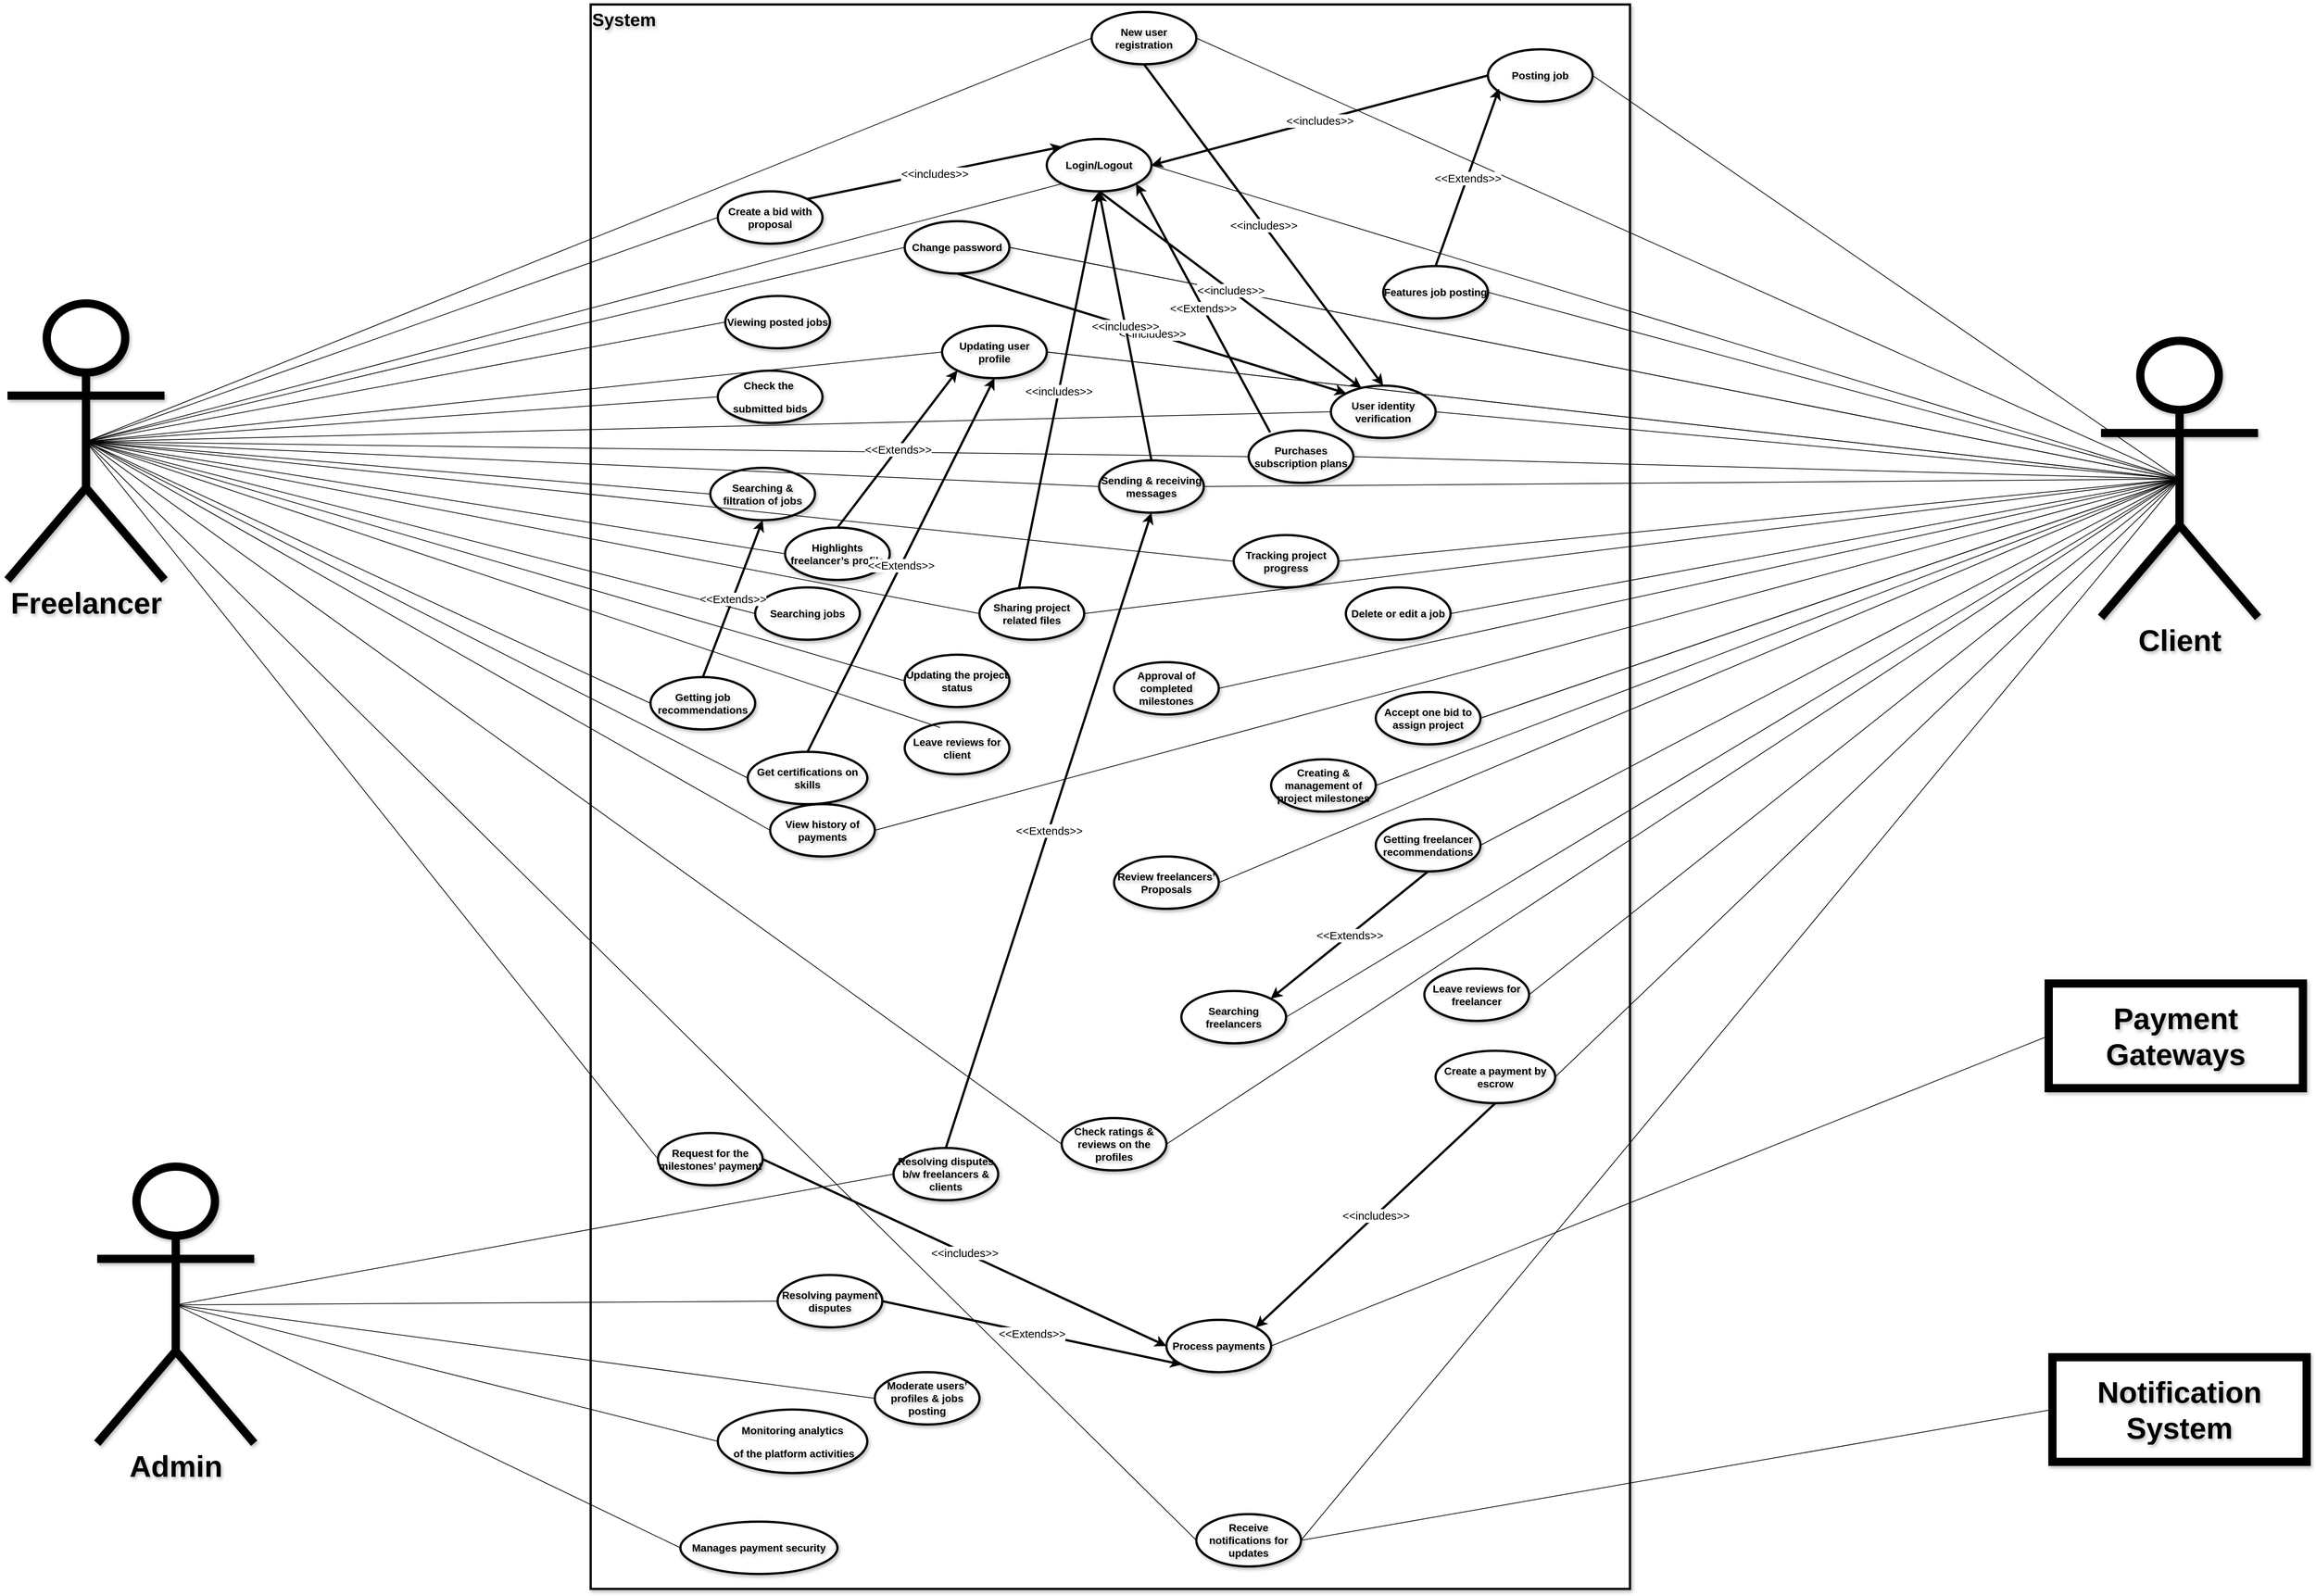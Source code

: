 <mxfile version="25.0.2">
  <diagram name="Page-1" id="nHWfRAklP91XCj0fEfsb">
    <mxGraphModel dx="3050" dy="2430" grid="1" gridSize="10" guides="1" tooltips="1" connect="1" arrows="1" fold="1" page="1" pageScale="1" pageWidth="850" pageHeight="1100" math="0" shadow="0">
      <root>
        <mxCell id="0" />
        <mxCell id="1" parent="0" />
        <mxCell id="UmMrPSmnTauwYGMyU9Ws-1" value="Freelancer" style="shape=umlActor;verticalLabelPosition=bottom;verticalAlign=top;html=1;strokeWidth=11;shadow=1;fontStyle=1;fontSize=40;textShadow=1;labelBackgroundColor=none;labelBorderColor=none;" parent="1" vertex="1">
          <mxGeometry x="-760" y="240" width="210" height="370" as="geometry" />
        </mxCell>
        <mxCell id="UmMrPSmnTauwYGMyU9Ws-3" value="Admin" style="shape=umlActor;verticalLabelPosition=bottom;verticalAlign=top;html=1;strokeWidth=11;shadow=1;fontStyle=1;fontSize=40;textShadow=1;labelBackgroundColor=none;labelBorderColor=none;" parent="1" vertex="1">
          <mxGeometry x="-640" y="1395" width="210" height="370" as="geometry" />
        </mxCell>
        <mxCell id="UmMrPSmnTauwYGMyU9Ws-5" value="Client" style="shape=umlActor;verticalLabelPosition=bottom;verticalAlign=top;html=1;strokeWidth=11;shadow=1;fontStyle=1;fontSize=40;textShadow=1;labelBackgroundColor=none;labelBorderColor=none;" parent="1" vertex="1">
          <mxGeometry x="2040" y="290" width="210" height="370" as="geometry" />
        </mxCell>
        <mxCell id="UmMrPSmnTauwYGMyU9Ws-6" value="Payment&lt;div&gt;Gateways&lt;/div&gt;" style="html=1;whiteSpace=wrap;shadow=1;strokeColor=default;strokeWidth=11;align=center;verticalAlign=middle;fontFamily=Helvetica;fontSize=40;fontColor=default;fillColor=default;fontStyle=1;textShadow=1;" parent="1" vertex="1">
          <mxGeometry x="1970" y="1150" width="340" height="140" as="geometry" />
        </mxCell>
        <mxCell id="UmMrPSmnTauwYGMyU9Ws-7" value="Notification&lt;div&gt;System&lt;/div&gt;" style="html=1;whiteSpace=wrap;shadow=1;strokeColor=default;strokeWidth=11;align=center;verticalAlign=middle;fontFamily=Helvetica;fontSize=40;fontColor=default;fillColor=default;fontStyle=1;textShadow=1;" parent="1" vertex="1">
          <mxGeometry x="1975" y="1650" width="340" height="140" as="geometry" />
        </mxCell>
        <mxCell id="UmMrPSmnTauwYGMyU9Ws-10" value="&lt;font style=&quot;font-size: 24px;&quot;&gt;&lt;b style=&quot;&quot;&gt;System&lt;/b&gt;&lt;/font&gt;" style="html=1;whiteSpace=wrap;shadow=1;strokeColor=default;strokeWidth=3;align=left;verticalAlign=top;fontFamily=Helvetica;fontSize=12;fontColor=default;fillColor=default;textShadow=1;rounded=0;glass=0;" parent="1" vertex="1">
          <mxGeometry x="20" y="-160" width="1390" height="2120" as="geometry" />
        </mxCell>
        <mxCell id="UmMrPSmnTauwYGMyU9Ws-12" value="&lt;p class=&quot;MsoNormal&quot;&gt;Get certifications on skills&lt;/p&gt;" style="ellipse;whiteSpace=wrap;html=1;shadow=1;strokeColor=default;strokeWidth=3;align=center;verticalAlign=middle;fontFamily=Helvetica;fontSize=14;fontColor=default;fillColor=default;labelBorderColor=none;textShadow=1;fontStyle=1" parent="1" vertex="1">
          <mxGeometry x="230" y="840" width="160" height="70" as="geometry" />
        </mxCell>
        <mxCell id="UmMrPSmnTauwYGMyU9Ws-13" value="&lt;p class=&quot;MsoNormal&quot;&gt;Highlights freelancer’s profile&lt;/p&gt;" style="ellipse;whiteSpace=wrap;html=1;shadow=1;strokeColor=default;strokeWidth=3;align=center;verticalAlign=middle;fontFamily=Helvetica;fontSize=14;fontColor=default;fillColor=default;labelBorderColor=none;textShadow=1;fontStyle=1" parent="1" vertex="1">
          <mxGeometry x="280" y="540" width="140" height="70" as="geometry" />
        </mxCell>
        <mxCell id="UmMrPSmnTauwYGMyU9Ws-14" value="&lt;p class=&quot;MsoNormal&quot;&gt;Features job posting&lt;/p&gt;" style="ellipse;whiteSpace=wrap;html=1;shadow=1;strokeColor=default;strokeWidth=3;align=center;verticalAlign=middle;fontFamily=Helvetica;fontSize=14;fontColor=default;fillColor=default;labelBorderColor=none;textShadow=1;fontStyle=1" parent="1" vertex="1">
          <mxGeometry x="1080" y="190" width="140" height="70" as="geometry" />
        </mxCell>
        <mxCell id="UmMrPSmnTauwYGMyU9Ws-15" value="&lt;p class=&quot;MsoNormal&quot;&gt;Manages payment security&lt;/p&gt;" style="ellipse;whiteSpace=wrap;html=1;shadow=1;strokeColor=default;strokeWidth=3;align=center;verticalAlign=middle;fontFamily=Helvetica;fontSize=14;fontColor=default;fillColor=default;labelBorderColor=none;textShadow=1;fontStyle=1" parent="1" vertex="1">
          <mxGeometry x="140" y="1870" width="210" height="70" as="geometry" />
        </mxCell>
        <mxCell id="UmMrPSmnTauwYGMyU9Ws-16" value="&lt;p class=&quot;MsoNormal&quot;&gt;Monitoring analytics&lt;/p&gt;&lt;p class=&quot;MsoNormal&quot;&gt;&amp;nbsp;of the platform activities&lt;/p&gt;" style="ellipse;whiteSpace=wrap;html=1;shadow=1;strokeColor=default;strokeWidth=3;align=center;verticalAlign=middle;fontFamily=Helvetica;fontSize=14;fontColor=default;fillColor=default;labelBorderColor=none;textShadow=1;fontStyle=1" parent="1" vertex="1">
          <mxGeometry x="190" y="1720" width="200" height="85" as="geometry" />
        </mxCell>
        <mxCell id="UmMrPSmnTauwYGMyU9Ws-17" value="&lt;p class=&quot;MsoNormal&quot;&gt;Resolving disputes b/w freelancers &amp;amp; clients&lt;/p&gt;" style="ellipse;whiteSpace=wrap;html=1;shadow=1;strokeColor=default;strokeWidth=3;align=center;verticalAlign=middle;fontFamily=Helvetica;fontSize=14;fontColor=default;fillColor=default;labelBorderColor=none;textShadow=1;fontStyle=1" parent="1" vertex="1">
          <mxGeometry x="425" y="1370" width="140" height="70" as="geometry" />
        </mxCell>
        <mxCell id="UmMrPSmnTauwYGMyU9Ws-18" value="&lt;p class=&quot;MsoNormal&quot;&gt;Moderate users’ profiles &amp;amp; jobs posting&lt;/p&gt;" style="ellipse;whiteSpace=wrap;html=1;shadow=1;strokeColor=default;strokeWidth=3;align=center;verticalAlign=middle;fontFamily=Helvetica;fontSize=14;fontColor=default;fillColor=default;labelBorderColor=none;textShadow=1;fontStyle=1" parent="1" vertex="1">
          <mxGeometry x="400" y="1670" width="140" height="70" as="geometry" />
        </mxCell>
        <mxCell id="UmMrPSmnTauwYGMyU9Ws-19" value="&lt;p class=&quot;MsoNormal&quot;&gt;Check ratings &amp;amp; reviews on the profiles&lt;/p&gt;" style="ellipse;whiteSpace=wrap;html=1;shadow=1;strokeColor=default;strokeWidth=3;align=center;verticalAlign=middle;fontFamily=Helvetica;fontSize=14;fontColor=default;fillColor=default;labelBorderColor=none;textShadow=1;fontStyle=1" parent="1" vertex="1">
          <mxGeometry x="650" y="1330" width="140" height="70" as="geometry" />
        </mxCell>
        <mxCell id="UmMrPSmnTauwYGMyU9Ws-20" value="&lt;p class=&quot;MsoNormal&quot;&gt;Leave reviews for client&lt;/p&gt;" style="ellipse;whiteSpace=wrap;html=1;shadow=1;strokeColor=default;strokeWidth=3;align=center;verticalAlign=middle;fontFamily=Helvetica;fontSize=14;fontColor=default;fillColor=default;labelBorderColor=none;textShadow=1;fontStyle=1" parent="1" vertex="1">
          <mxGeometry x="440" y="800" width="140" height="70" as="geometry" />
        </mxCell>
        <mxCell id="UmMrPSmnTauwYGMyU9Ws-21" value="&lt;p class=&quot;MsoNormal&quot;&gt;Leave reviews for freelancer&lt;/p&gt;" style="ellipse;whiteSpace=wrap;html=1;shadow=1;strokeColor=default;strokeWidth=3;align=center;verticalAlign=middle;fontFamily=Helvetica;fontSize=14;fontColor=default;fillColor=default;labelBorderColor=none;textShadow=1;fontStyle=1" parent="1" vertex="1">
          <mxGeometry x="1135" y="1130" width="140" height="70" as="geometry" />
        </mxCell>
        <mxCell id="UmMrPSmnTauwYGMyU9Ws-22" value="&lt;p class=&quot;MsoNormal&quot;&gt;Create a bid with proposal&lt;/p&gt;" style="ellipse;whiteSpace=wrap;html=1;shadow=1;strokeColor=default;strokeWidth=3;align=center;verticalAlign=middle;fontFamily=Helvetica;fontSize=14;fontColor=default;fillColor=default;labelBorderColor=none;textShadow=1;fontStyle=1" parent="1" vertex="1">
          <mxGeometry x="190" y="90" width="140" height="70" as="geometry" />
        </mxCell>
        <mxCell id="UmMrPSmnTauwYGMyU9Ws-23" value="&lt;p class=&quot;MsoNormal&quot;&gt;Delete or edit a job&lt;/p&gt;" style="ellipse;whiteSpace=wrap;html=1;shadow=1;strokeColor=default;strokeWidth=3;align=center;verticalAlign=middle;fontFamily=Helvetica;fontSize=14;fontColor=default;fillColor=default;labelBorderColor=none;textShadow=1;fontStyle=1" parent="1" vertex="1">
          <mxGeometry x="1030" y="620" width="140" height="70" as="geometry" />
        </mxCell>
        <mxCell id="UmMrPSmnTauwYGMyU9Ws-24" value="&lt;p class=&quot;MsoNormal&quot;&gt;Searching &amp;amp; filtration of jobs&lt;/p&gt;" style="ellipse;whiteSpace=wrap;html=1;shadow=1;strokeColor=default;strokeWidth=3;align=center;verticalAlign=middle;fontFamily=Helvetica;fontSize=14;fontColor=default;fillColor=default;labelBorderColor=none;textShadow=1;fontStyle=1" parent="1" vertex="1">
          <mxGeometry x="180" y="460" width="140" height="70" as="geometry" />
        </mxCell>
        <mxCell id="UmMrPSmnTauwYGMyU9Ws-25" value="&lt;p class=&quot;MsoNormal&quot;&gt;Viewing posted jobs&lt;/p&gt;" style="ellipse;whiteSpace=wrap;html=1;shadow=1;strokeColor=default;strokeWidth=3;align=center;verticalAlign=middle;fontFamily=Helvetica;fontSize=14;fontColor=default;fillColor=default;labelBorderColor=none;textShadow=1;fontStyle=1" parent="1" vertex="1">
          <mxGeometry x="200" y="230" width="140" height="70" as="geometry" />
        </mxCell>
        <mxCell id="UmMrPSmnTauwYGMyU9Ws-26" value="&lt;p class=&quot;MsoNormal&quot;&gt;Posting job&lt;/p&gt;" style="ellipse;whiteSpace=wrap;html=1;shadow=1;strokeColor=default;strokeWidth=3;align=center;verticalAlign=middle;fontFamily=Helvetica;fontSize=14;fontColor=default;fillColor=default;labelBorderColor=none;textShadow=1;fontStyle=1" parent="1" vertex="1">
          <mxGeometry x="1220" y="-100" width="140" height="70" as="geometry" />
        </mxCell>
        <mxCell id="UmMrPSmnTauwYGMyU9Ws-27" value="&lt;p class=&quot;MsoNormal&quot;&gt;User identity verification&lt;/p&gt;" style="ellipse;whiteSpace=wrap;html=1;shadow=1;strokeColor=default;strokeWidth=3;align=center;verticalAlign=middle;fontFamily=Helvetica;fontSize=14;fontColor=default;fillColor=default;labelBorderColor=none;textShadow=1;fontStyle=1" parent="1" vertex="1">
          <mxGeometry x="1010" y="350" width="140" height="70" as="geometry" />
        </mxCell>
        <mxCell id="UmMrPSmnTauwYGMyU9Ws-30" value="&lt;p class=&quot;MsoNormal&quot;&gt;Login/Logout&lt;/p&gt;" style="ellipse;whiteSpace=wrap;html=1;shadow=1;strokeColor=default;strokeWidth=3;align=center;verticalAlign=middle;fontFamily=Helvetica;fontSize=14;fontColor=default;fillColor=default;labelBorderColor=none;textShadow=1;fontStyle=1" parent="1" vertex="1">
          <mxGeometry x="630" y="20" width="140" height="70" as="geometry" />
        </mxCell>
        <mxCell id="UmMrPSmnTauwYGMyU9Ws-31" value="&lt;p class=&quot;MsoNormal&quot;&gt;New user registration&lt;/p&gt;" style="ellipse;whiteSpace=wrap;html=1;shadow=1;strokeColor=default;strokeWidth=3;align=center;verticalAlign=middle;fontFamily=Helvetica;fontSize=14;fontColor=default;fillColor=default;labelBorderColor=none;textShadow=1;fontStyle=1" parent="1" vertex="1">
          <mxGeometry x="690" y="-150" width="140" height="70" as="geometry" />
        </mxCell>
        <mxCell id="UmMrPSmnTauwYGMyU9Ws-32" value="&lt;p class=&quot;MsoNormal&quot;&gt;Getting freelancer recommendations&lt;/p&gt;" style="ellipse;whiteSpace=wrap;html=1;shadow=1;strokeColor=default;strokeWidth=3;align=center;verticalAlign=middle;fontFamily=Helvetica;fontSize=14;fontColor=default;fillColor=default;labelBorderColor=none;textShadow=1;fontStyle=1" parent="1" vertex="1">
          <mxGeometry x="1070" y="930" width="140" height="70" as="geometry" />
        </mxCell>
        <mxCell id="UmMrPSmnTauwYGMyU9Ws-33" value="&lt;p class=&quot;MsoNormal&quot;&gt;Getting job recommendations&lt;/p&gt;" style="ellipse;whiteSpace=wrap;html=1;shadow=1;strokeColor=default;strokeWidth=3;align=center;verticalAlign=middle;fontFamily=Helvetica;fontSize=14;fontColor=default;fillColor=default;labelBorderColor=none;textShadow=1;fontStyle=1" parent="1" vertex="1">
          <mxGeometry x="100" y="740" width="140" height="70" as="geometry" />
        </mxCell>
        <mxCell id="UmMrPSmnTauwYGMyU9Ws-34" value="&lt;p class=&quot;MsoNormal&quot;&gt;Searching jobs&lt;/p&gt;" style="ellipse;whiteSpace=wrap;html=1;shadow=1;strokeColor=default;strokeWidth=3;align=center;verticalAlign=middle;fontFamily=Helvetica;fontSize=14;fontColor=default;fillColor=default;labelBorderColor=none;textShadow=1;fontStyle=1" parent="1" vertex="1">
          <mxGeometry x="240" y="620" width="140" height="70" as="geometry" />
        </mxCell>
        <mxCell id="UmMrPSmnTauwYGMyU9Ws-35" value="&lt;p class=&quot;MsoNormal&quot;&gt;Searching freelancers&lt;/p&gt;" style="ellipse;whiteSpace=wrap;html=1;shadow=1;strokeColor=default;strokeWidth=3;align=center;verticalAlign=middle;fontFamily=Helvetica;fontSize=14;fontColor=default;fillColor=default;labelBorderColor=none;textShadow=1;fontStyle=1" parent="1" vertex="1">
          <mxGeometry x="810" y="1160" width="140" height="70" as="geometry" />
        </mxCell>
        <mxCell id="UmMrPSmnTauwYGMyU9Ws-36" value="&lt;p class=&quot;MsoNormal&quot;&gt;Receive notifications for updates&lt;/p&gt;" style="ellipse;whiteSpace=wrap;html=1;shadow=1;strokeColor=default;strokeWidth=3;align=center;verticalAlign=middle;fontFamily=Helvetica;fontSize=14;fontColor=default;fillColor=default;labelBorderColor=none;textShadow=1;fontStyle=1" parent="1" vertex="1">
          <mxGeometry x="830" y="1860" width="140" height="70" as="geometry" />
        </mxCell>
        <mxCell id="UmMrPSmnTauwYGMyU9Ws-37" value="&lt;p class=&quot;MsoNormal&quot;&gt;Sharing project related files&lt;/p&gt;" style="ellipse;whiteSpace=wrap;html=1;shadow=1;strokeColor=default;strokeWidth=3;align=center;verticalAlign=middle;fontFamily=Helvetica;fontSize=14;fontColor=default;fillColor=default;labelBorderColor=none;textShadow=1;fontStyle=1" parent="1" vertex="1">
          <mxGeometry x="540" y="620" width="140" height="70" as="geometry" />
        </mxCell>
        <mxCell id="UmMrPSmnTauwYGMyU9Ws-38" value="&lt;p class=&quot;MsoNormal&quot;&gt;Sending &amp;amp; receiving messages&lt;/p&gt;" style="ellipse;whiteSpace=wrap;html=1;shadow=1;strokeColor=default;strokeWidth=3;align=center;verticalAlign=middle;fontFamily=Helvetica;fontSize=14;fontColor=default;fillColor=default;labelBorderColor=none;textShadow=1;fontStyle=1" parent="1" vertex="1">
          <mxGeometry x="700" y="450" width="140" height="70" as="geometry" />
        </mxCell>
        <mxCell id="UmMrPSmnTauwYGMyU9Ws-39" value="&lt;p class=&quot;MsoNormal&quot;&gt;Resolving payment disputes&lt;/p&gt;" style="ellipse;whiteSpace=wrap;html=1;shadow=1;strokeColor=default;strokeWidth=3;align=center;verticalAlign=middle;fontFamily=Helvetica;fontSize=14;fontColor=default;fillColor=default;labelBorderColor=none;textShadow=1;fontStyle=1" parent="1" vertex="1">
          <mxGeometry x="270" y="1540" width="140" height="70" as="geometry" />
        </mxCell>
        <mxCell id="UmMrPSmnTauwYGMyU9Ws-40" value="&lt;p class=&quot;MsoNormal&quot;&gt;View history of payments&lt;/p&gt;" style="ellipse;whiteSpace=wrap;html=1;shadow=1;strokeColor=default;strokeWidth=3;align=center;verticalAlign=middle;fontFamily=Helvetica;fontSize=14;fontColor=default;fillColor=default;labelBorderColor=none;textShadow=1;fontStyle=1" parent="1" vertex="1">
          <mxGeometry x="260" y="910" width="140" height="70" as="geometry" />
        </mxCell>
        <mxCell id="UmMrPSmnTauwYGMyU9Ws-41" value="&lt;p class=&quot;MsoNormal&quot;&gt;Process payments&lt;/p&gt;" style="ellipse;whiteSpace=wrap;html=1;shadow=1;strokeColor=default;strokeWidth=3;align=center;verticalAlign=middle;fontFamily=Helvetica;fontSize=14;fontColor=default;fillColor=default;labelBorderColor=none;textShadow=1;fontStyle=1" parent="1" vertex="1">
          <mxGeometry x="790" y="1600" width="140" height="70" as="geometry" />
        </mxCell>
        <mxCell id="UmMrPSmnTauwYGMyU9Ws-42" value="&lt;p class=&quot;MsoNormal&quot;&gt;Request for the milestones’ payment&lt;/p&gt;" style="ellipse;whiteSpace=wrap;html=1;shadow=1;strokeColor=default;strokeWidth=3;align=center;verticalAlign=middle;fontFamily=Helvetica;fontSize=14;fontColor=default;fillColor=default;labelBorderColor=none;textShadow=1;fontStyle=1" parent="1" vertex="1">
          <mxGeometry x="110" y="1350" width="140" height="70" as="geometry" />
        </mxCell>
        <mxCell id="UmMrPSmnTauwYGMyU9Ws-43" value="&lt;p class=&quot;MsoNormal&quot;&gt;Create a payment by escrow&lt;/p&gt;" style="ellipse;whiteSpace=wrap;html=1;shadow=1;strokeColor=default;strokeWidth=3;align=center;verticalAlign=middle;fontFamily=Helvetica;fontSize=14;fontColor=default;fillColor=default;labelBorderColor=none;textShadow=1;fontStyle=1" parent="1" vertex="1">
          <mxGeometry x="1150" y="1240" width="160" height="70" as="geometry" />
        </mxCell>
        <mxCell id="UmMrPSmnTauwYGMyU9Ws-44" value="&lt;p class=&quot;MsoNormal&quot;&gt;Tracking project progress&lt;/p&gt;" style="ellipse;whiteSpace=wrap;html=1;shadow=1;strokeColor=default;strokeWidth=3;align=center;verticalAlign=middle;fontFamily=Helvetica;fontSize=14;fontColor=default;fillColor=default;labelBorderColor=none;textShadow=1;fontStyle=1" parent="1" vertex="1">
          <mxGeometry x="880" y="550" width="140" height="70" as="geometry" />
        </mxCell>
        <mxCell id="UmMrPSmnTauwYGMyU9Ws-45" value="&lt;p class=&quot;MsoNormal&quot;&gt;Approval of completed milestones&lt;/p&gt;" style="ellipse;whiteSpace=wrap;html=1;shadow=1;strokeColor=default;strokeWidth=3;align=center;verticalAlign=middle;fontFamily=Helvetica;fontSize=14;fontColor=default;fillColor=default;labelBorderColor=none;textShadow=1;fontStyle=1" parent="1" vertex="1">
          <mxGeometry x="720" y="720" width="140" height="70" as="geometry" />
        </mxCell>
        <mxCell id="UmMrPSmnTauwYGMyU9Ws-46" value="&lt;p class=&quot;MsoNormal&quot;&gt;Updating the project status&lt;/p&gt;" style="ellipse;whiteSpace=wrap;html=1;shadow=1;strokeColor=default;strokeWidth=3;align=center;verticalAlign=middle;fontFamily=Helvetica;fontSize=14;fontColor=default;fillColor=default;labelBorderColor=none;textShadow=1;fontStyle=1" parent="1" vertex="1">
          <mxGeometry x="440" y="710" width="140" height="70" as="geometry" />
        </mxCell>
        <mxCell id="UmMrPSmnTauwYGMyU9Ws-47" value="&lt;p class=&quot;MsoNormal&quot;&gt;Purchases subscription plans&lt;/p&gt;" style="ellipse;whiteSpace=wrap;html=1;shadow=1;strokeColor=default;strokeWidth=3;align=center;verticalAlign=middle;fontFamily=Helvetica;fontSize=14;fontColor=default;fillColor=default;labelBorderColor=none;textShadow=1;fontStyle=1" parent="1" vertex="1">
          <mxGeometry x="900" y="410" width="140" height="70" as="geometry" />
        </mxCell>
        <mxCell id="UmMrPSmnTauwYGMyU9Ws-48" value="&lt;p class=&quot;MsoNormal&quot;&gt;Creating &amp;amp; management of project milestones&lt;/p&gt;" style="ellipse;whiteSpace=wrap;html=1;shadow=1;strokeColor=default;strokeWidth=3;align=center;verticalAlign=middle;fontFamily=Helvetica;fontSize=14;fontColor=default;fillColor=default;labelBorderColor=none;textShadow=1;fontStyle=1" parent="1" vertex="1">
          <mxGeometry x="930" y="850" width="140" height="70" as="geometry" />
        </mxCell>
        <mxCell id="UmMrPSmnTauwYGMyU9Ws-50" value="&lt;p class=&quot;MsoNormal&quot;&gt;Review freelancers’ Proposals&lt;/p&gt;" style="ellipse;whiteSpace=wrap;html=1;shadow=1;strokeColor=default;strokeWidth=3;align=center;verticalAlign=middle;fontFamily=Helvetica;fontSize=14;fontColor=default;fillColor=default;labelBorderColor=none;textShadow=1;fontStyle=1" parent="1" vertex="1">
          <mxGeometry x="720" y="980" width="140" height="70" as="geometry" />
        </mxCell>
        <mxCell id="UmMrPSmnTauwYGMyU9Ws-51" value="&lt;p class=&quot;MsoNormal&quot;&gt;Check the&amp;nbsp;&lt;/p&gt;&lt;p class=&quot;MsoNormal&quot;&gt;submitted bids&lt;/p&gt;" style="ellipse;whiteSpace=wrap;html=1;shadow=1;strokeColor=default;strokeWidth=3;align=center;verticalAlign=middle;fontFamily=Helvetica;fontSize=14;fontColor=default;fillColor=default;labelBorderColor=none;textShadow=1;fontStyle=1" parent="1" vertex="1">
          <mxGeometry x="190" y="330" width="140" height="70" as="geometry" />
        </mxCell>
        <mxCell id="GBGF587jGVmbTTjGobel-1" value="" style="endArrow=none;html=1;rounded=0;entryX=0.5;entryY=0.5;entryDx=0;entryDy=0;entryPerimeter=0;exitX=1;exitY=0.5;exitDx=0;exitDy=0;" edge="1" parent="1" source="UmMrPSmnTauwYGMyU9Ws-31" target="UmMrPSmnTauwYGMyU9Ws-5">
          <mxGeometry width="50" height="50" relative="1" as="geometry">
            <mxPoint x="600" y="210" as="sourcePoint" />
            <mxPoint x="640" y="170" as="targetPoint" />
          </mxGeometry>
        </mxCell>
        <mxCell id="GBGF587jGVmbTTjGobel-2" value="" style="endArrow=none;html=1;rounded=0;entryX=0.5;entryY=0.5;entryDx=0;entryDy=0;entryPerimeter=0;exitX=1;exitY=0.5;exitDx=0;exitDy=0;" edge="1" parent="1" source="UmMrPSmnTauwYGMyU9Ws-29" target="UmMrPSmnTauwYGMyU9Ws-5">
          <mxGeometry width="50" height="50" relative="1" as="geometry">
            <mxPoint x="600" y="210" as="sourcePoint" />
            <mxPoint x="650" y="160" as="targetPoint" />
          </mxGeometry>
        </mxCell>
        <mxCell id="GBGF587jGVmbTTjGobel-3" value="" style="endArrow=none;html=1;rounded=0;entryX=0.5;entryY=0.5;entryDx=0;entryDy=0;entryPerimeter=0;exitX=1;exitY=0.5;exitDx=0;exitDy=0;" edge="1" parent="1" source="UmMrPSmnTauwYGMyU9Ws-29" target="UmMrPSmnTauwYGMyU9Ws-5">
          <mxGeometry width="50" height="50" relative="1" as="geometry">
            <mxPoint x="600" y="210" as="sourcePoint" />
            <mxPoint x="650" y="160" as="targetPoint" />
          </mxGeometry>
        </mxCell>
        <mxCell id="GBGF587jGVmbTTjGobel-4" value="" style="endArrow=none;html=1;rounded=0;entryX=0.5;entryY=0.5;entryDx=0;entryDy=0;entryPerimeter=0;exitX=1;exitY=0.5;exitDx=0;exitDy=0;" edge="1" parent="1" source="UmMrPSmnTauwYGMyU9Ws-28" target="UmMrPSmnTauwYGMyU9Ws-5">
          <mxGeometry width="50" height="50" relative="1" as="geometry">
            <mxPoint x="610" y="220" as="sourcePoint" />
            <mxPoint x="660" y="170" as="targetPoint" />
          </mxGeometry>
        </mxCell>
        <mxCell id="GBGF587jGVmbTTjGobel-5" value="" style="endArrow=none;html=1;rounded=0;entryX=0.5;entryY=0.5;entryDx=0;entryDy=0;entryPerimeter=0;exitX=1;exitY=0.5;exitDx=0;exitDy=0;" edge="1" parent="1" source="UmMrPSmnTauwYGMyU9Ws-28" target="UmMrPSmnTauwYGMyU9Ws-5">
          <mxGeometry width="50" height="50" relative="1" as="geometry">
            <mxPoint x="620" y="230" as="sourcePoint" />
            <mxPoint x="670" y="180" as="targetPoint" />
          </mxGeometry>
        </mxCell>
        <mxCell id="GBGF587jGVmbTTjGobel-6" value="" style="endArrow=none;html=1;rounded=0;entryX=0.5;entryY=0.5;entryDx=0;entryDy=0;entryPerimeter=0;exitX=1;exitY=0.5;exitDx=0;exitDy=0;" edge="1" parent="1" source="UmMrPSmnTauwYGMyU9Ws-26" target="UmMrPSmnTauwYGMyU9Ws-5">
          <mxGeometry width="50" height="50" relative="1" as="geometry">
            <mxPoint x="630" y="240" as="sourcePoint" />
            <mxPoint x="680" y="190" as="targetPoint" />
          </mxGeometry>
        </mxCell>
        <mxCell id="GBGF587jGVmbTTjGobel-7" value="" style="endArrow=none;html=1;rounded=0;entryX=0.5;entryY=0.5;entryDx=0;entryDy=0;entryPerimeter=0;exitX=1;exitY=0.5;exitDx=0;exitDy=0;" edge="1" parent="1" source="UmMrPSmnTauwYGMyU9Ws-23" target="UmMrPSmnTauwYGMyU9Ws-5">
          <mxGeometry width="50" height="50" relative="1" as="geometry">
            <mxPoint x="640" y="250" as="sourcePoint" />
            <mxPoint x="690" y="200" as="targetPoint" />
          </mxGeometry>
        </mxCell>
        <mxCell id="GBGF587jGVmbTTjGobel-8" value="" style="endArrow=none;html=1;rounded=0;entryX=0.5;entryY=0.5;entryDx=0;entryDy=0;entryPerimeter=0;exitX=1;exitY=0.5;exitDx=0;exitDy=0;" edge="1" parent="1" source="UmMrPSmnTauwYGMyU9Ws-49" target="UmMrPSmnTauwYGMyU9Ws-5">
          <mxGeometry width="50" height="50" relative="1" as="geometry">
            <mxPoint x="650" y="260" as="sourcePoint" />
            <mxPoint x="700" y="210" as="targetPoint" />
          </mxGeometry>
        </mxCell>
        <mxCell id="GBGF587jGVmbTTjGobel-9" value="" style="endArrow=none;html=1;rounded=0;entryX=0.5;entryY=0.5;entryDx=0;entryDy=0;entryPerimeter=0;exitX=1;exitY=0.5;exitDx=0;exitDy=0;" edge="1" parent="1" source="UmMrPSmnTauwYGMyU9Ws-49" target="UmMrPSmnTauwYGMyU9Ws-5">
          <mxGeometry width="50" height="50" relative="1" as="geometry">
            <mxPoint x="660" y="270" as="sourcePoint" />
            <mxPoint x="710" y="220" as="targetPoint" />
          </mxGeometry>
        </mxCell>
        <mxCell id="GBGF587jGVmbTTjGobel-10" value="" style="endArrow=none;html=1;rounded=0;entryX=0.5;entryY=0.5;entryDx=0;entryDy=0;entryPerimeter=0;exitX=1;exitY=0.5;exitDx=0;exitDy=0;" edge="1" parent="1" source="UmMrPSmnTauwYGMyU9Ws-30" target="UmMrPSmnTauwYGMyU9Ws-5">
          <mxGeometry width="50" height="50" relative="1" as="geometry">
            <mxPoint x="735" y="-75" as="sourcePoint" />
            <mxPoint x="1590" y="-50" as="targetPoint" />
          </mxGeometry>
        </mxCell>
        <mxCell id="UmMrPSmnTauwYGMyU9Ws-29" value="&lt;p class=&quot;MsoNormal&quot;&gt;Updating user profile&lt;/p&gt;" style="ellipse;whiteSpace=wrap;html=1;shadow=1;strokeColor=default;strokeWidth=3;align=center;verticalAlign=middle;fontFamily=Helvetica;fontSize=14;fontColor=default;fillColor=default;labelBorderColor=none;textShadow=1;fontStyle=1" parent="1" vertex="1">
          <mxGeometry x="490" y="270" width="140" height="70" as="geometry" />
        </mxCell>
        <mxCell id="GBGF587jGVmbTTjGobel-11" value="" style="endArrow=none;html=1;rounded=0;entryX=0.5;entryY=0.5;entryDx=0;entryDy=0;entryPerimeter=0;exitX=1;exitY=0.5;exitDx=0;exitDy=0;" edge="1" parent="1" source="UmMrPSmnTauwYGMyU9Ws-27" target="UmMrPSmnTauwYGMyU9Ws-5">
          <mxGeometry width="50" height="50" relative="1" as="geometry">
            <mxPoint x="1030" y="-55" as="sourcePoint" />
            <mxPoint x="1590" y="-50" as="targetPoint" />
          </mxGeometry>
        </mxCell>
        <mxCell id="UmMrPSmnTauwYGMyU9Ws-28" value="&lt;p class=&quot;MsoNormal&quot;&gt;Change password&lt;/p&gt;" style="ellipse;whiteSpace=wrap;html=1;shadow=1;strokeColor=default;strokeWidth=3;align=center;verticalAlign=middle;fontFamily=Helvetica;fontSize=14;fontColor=default;fillColor=default;labelBorderColor=none;textShadow=1;fontStyle=1" parent="1" vertex="1">
          <mxGeometry x="440" y="130" width="140" height="70" as="geometry" />
        </mxCell>
        <mxCell id="UmMrPSmnTauwYGMyU9Ws-49" value="&lt;p class=&quot;MsoNormal&quot;&gt;Accept one bid to assign project&lt;/p&gt;" style="ellipse;whiteSpace=wrap;html=1;shadow=1;strokeColor=default;strokeWidth=3;align=center;verticalAlign=middle;fontFamily=Helvetica;fontSize=14;fontColor=default;fillColor=default;labelBorderColor=none;textShadow=1;fontStyle=1" parent="1" vertex="1">
          <mxGeometry x="1070" y="760" width="140" height="70" as="geometry" />
        </mxCell>
        <mxCell id="GBGF587jGVmbTTjGobel-14" value="" style="endArrow=none;html=1;rounded=0;entryX=0.5;entryY=0.5;entryDx=0;entryDy=0;entryPerimeter=0;exitX=1;exitY=0.5;exitDx=0;exitDy=0;" edge="1" parent="1" source="UmMrPSmnTauwYGMyU9Ws-48" target="UmMrPSmnTauwYGMyU9Ws-5">
          <mxGeometry width="50" height="50" relative="1" as="geometry">
            <mxPoint x="670" y="280" as="sourcePoint" />
            <mxPoint x="720" y="230" as="targetPoint" />
          </mxGeometry>
        </mxCell>
        <mxCell id="GBGF587jGVmbTTjGobel-15" value="" style="endArrow=none;html=1;rounded=0;entryX=0.5;entryY=0.5;entryDx=0;entryDy=0;entryPerimeter=0;exitX=1;exitY=0.5;exitDx=0;exitDy=0;" edge="1" parent="1" source="UmMrPSmnTauwYGMyU9Ws-45" target="UmMrPSmnTauwYGMyU9Ws-5">
          <mxGeometry width="50" height="50" relative="1" as="geometry">
            <mxPoint x="810" y="240" as="sourcePoint" />
            <mxPoint x="730" y="240" as="targetPoint" />
          </mxGeometry>
        </mxCell>
        <mxCell id="GBGF587jGVmbTTjGobel-16" value="" style="endArrow=none;html=1;rounded=0;entryX=0.5;entryY=0.5;entryDx=0;entryDy=0;entryPerimeter=0;exitX=1;exitY=0.5;exitDx=0;exitDy=0;" edge="1" parent="1" source="UmMrPSmnTauwYGMyU9Ws-44" target="UmMrPSmnTauwYGMyU9Ws-5">
          <mxGeometry width="50" height="50" relative="1" as="geometry">
            <mxPoint x="690" y="300" as="sourcePoint" />
            <mxPoint x="740" y="250" as="targetPoint" />
          </mxGeometry>
        </mxCell>
        <mxCell id="GBGF587jGVmbTTjGobel-17" value="" style="endArrow=none;html=1;rounded=0;entryX=0.5;entryY=0.5;entryDx=0;entryDy=0;entryPerimeter=0;exitX=1;exitY=0.5;exitDx=0;exitDy=0;" edge="1" parent="1" source="UmMrPSmnTauwYGMyU9Ws-43" target="UmMrPSmnTauwYGMyU9Ws-5">
          <mxGeometry width="50" height="50" relative="1" as="geometry">
            <mxPoint x="700" y="310" as="sourcePoint" />
            <mxPoint x="750" y="260" as="targetPoint" />
          </mxGeometry>
        </mxCell>
        <mxCell id="GBGF587jGVmbTTjGobel-18" value="" style="endArrow=none;html=1;rounded=0;entryX=0.5;entryY=0.5;entryDx=0;entryDy=0;entryPerimeter=0;exitX=1;exitY=0.5;exitDx=0;exitDy=0;" edge="1" parent="1" source="UmMrPSmnTauwYGMyU9Ws-40" target="UmMrPSmnTauwYGMyU9Ws-5">
          <mxGeometry width="50" height="50" relative="1" as="geometry">
            <mxPoint x="710" y="320" as="sourcePoint" />
            <mxPoint x="760" y="270" as="targetPoint" />
          </mxGeometry>
        </mxCell>
        <mxCell id="GBGF587jGVmbTTjGobel-19" value="" style="endArrow=none;html=1;rounded=0;entryX=0.5;entryY=0.5;entryDx=0;entryDy=0;entryPerimeter=0;exitX=1;exitY=0.5;exitDx=0;exitDy=0;" edge="1" parent="1" source="UmMrPSmnTauwYGMyU9Ws-38" target="UmMrPSmnTauwYGMyU9Ws-5">
          <mxGeometry width="50" height="50" relative="1" as="geometry">
            <mxPoint x="720" y="330" as="sourcePoint" />
            <mxPoint x="770" y="280" as="targetPoint" />
          </mxGeometry>
        </mxCell>
        <mxCell id="GBGF587jGVmbTTjGobel-20" value="" style="endArrow=none;html=1;rounded=0;entryX=0.5;entryY=0.5;entryDx=0;entryDy=0;entryPerimeter=0;exitX=1;exitY=0.5;exitDx=0;exitDy=0;" edge="1" parent="1" source="UmMrPSmnTauwYGMyU9Ws-37" target="UmMrPSmnTauwYGMyU9Ws-5">
          <mxGeometry width="50" height="50" relative="1" as="geometry">
            <mxPoint x="730" y="340" as="sourcePoint" />
            <mxPoint x="780" y="290" as="targetPoint" />
          </mxGeometry>
        </mxCell>
        <mxCell id="GBGF587jGVmbTTjGobel-21" value="" style="endArrow=none;html=1;rounded=0;entryX=0.5;entryY=0.5;entryDx=0;entryDy=0;entryPerimeter=0;exitX=1;exitY=0.5;exitDx=0;exitDy=0;" edge="1" parent="1" source="UmMrPSmnTauwYGMyU9Ws-36" target="UmMrPSmnTauwYGMyU9Ws-5">
          <mxGeometry width="50" height="50" relative="1" as="geometry">
            <mxPoint x="740" y="350" as="sourcePoint" />
            <mxPoint x="790" y="300" as="targetPoint" />
          </mxGeometry>
        </mxCell>
        <mxCell id="GBGF587jGVmbTTjGobel-22" value="" style="endArrow=none;html=1;rounded=0;entryX=0.5;entryY=0.5;entryDx=0;entryDy=0;entryPerimeter=0;exitX=1;exitY=0.5;exitDx=0;exitDy=0;" edge="1" parent="1" source="UmMrPSmnTauwYGMyU9Ws-35" target="UmMrPSmnTauwYGMyU9Ws-5">
          <mxGeometry width="50" height="50" relative="1" as="geometry">
            <mxPoint x="750" y="360" as="sourcePoint" />
            <mxPoint x="800" y="310" as="targetPoint" />
          </mxGeometry>
        </mxCell>
        <mxCell id="GBGF587jGVmbTTjGobel-23" value="" style="endArrow=none;html=1;rounded=0;entryX=0.5;entryY=0.5;entryDx=0;entryDy=0;entryPerimeter=0;exitX=1;exitY=0.5;exitDx=0;exitDy=0;" edge="1" parent="1" source="UmMrPSmnTauwYGMyU9Ws-32" target="UmMrPSmnTauwYGMyU9Ws-5">
          <mxGeometry width="50" height="50" relative="1" as="geometry">
            <mxPoint x="760" y="370" as="sourcePoint" />
            <mxPoint x="810" y="320" as="targetPoint" />
          </mxGeometry>
        </mxCell>
        <mxCell id="GBGF587jGVmbTTjGobel-24" value="" style="endArrow=none;html=1;rounded=0;entryX=0.5;entryY=0.5;entryDx=0;entryDy=0;entryPerimeter=0;exitX=1;exitY=0.5;exitDx=0;exitDy=0;" edge="1" parent="1" source="UmMrPSmnTauwYGMyU9Ws-21" target="UmMrPSmnTauwYGMyU9Ws-5">
          <mxGeometry width="50" height="50" relative="1" as="geometry">
            <mxPoint x="770" y="380" as="sourcePoint" />
            <mxPoint x="820" y="330" as="targetPoint" />
          </mxGeometry>
        </mxCell>
        <mxCell id="GBGF587jGVmbTTjGobel-25" value="" style="endArrow=none;html=1;rounded=0;entryX=0.5;entryY=0.5;entryDx=0;entryDy=0;entryPerimeter=0;exitX=1;exitY=0.5;exitDx=0;exitDy=0;" edge="1" parent="1" source="UmMrPSmnTauwYGMyU9Ws-19" target="UmMrPSmnTauwYGMyU9Ws-5">
          <mxGeometry width="50" height="50" relative="1" as="geometry">
            <mxPoint x="780" y="390" as="sourcePoint" />
            <mxPoint x="830" y="340" as="targetPoint" />
          </mxGeometry>
        </mxCell>
        <mxCell id="GBGF587jGVmbTTjGobel-26" value="" style="endArrow=none;html=1;rounded=0;entryX=0.5;entryY=0.5;entryDx=0;entryDy=0;entryPerimeter=0;exitX=1;exitY=0.5;exitDx=0;exitDy=0;" edge="1" parent="1" source="UmMrPSmnTauwYGMyU9Ws-47" target="UmMrPSmnTauwYGMyU9Ws-5">
          <mxGeometry width="50" height="50" relative="1" as="geometry">
            <mxPoint x="790" y="400" as="sourcePoint" />
            <mxPoint x="840" y="350" as="targetPoint" />
          </mxGeometry>
        </mxCell>
        <mxCell id="GBGF587jGVmbTTjGobel-27" value="" style="endArrow=none;html=1;rounded=0;entryX=0.5;entryY=0.5;entryDx=0;entryDy=0;entryPerimeter=0;exitX=1;exitY=0.5;exitDx=0;exitDy=0;" edge="1" parent="1" source="UmMrPSmnTauwYGMyU9Ws-14" target="UmMrPSmnTauwYGMyU9Ws-5">
          <mxGeometry width="50" height="50" relative="1" as="geometry">
            <mxPoint x="800" y="410" as="sourcePoint" />
            <mxPoint x="850" y="360" as="targetPoint" />
          </mxGeometry>
        </mxCell>
        <mxCell id="GBGF587jGVmbTTjGobel-28" value="" style="endArrow=none;html=1;rounded=0;entryX=0.5;entryY=0.5;entryDx=0;entryDy=0;entryPerimeter=0;exitX=1;exitY=0.5;exitDx=0;exitDy=0;" edge="1" parent="1" source="UmMrPSmnTauwYGMyU9Ws-50" target="UmMrPSmnTauwYGMyU9Ws-5">
          <mxGeometry width="50" height="50" relative="1" as="geometry">
            <mxPoint x="810" y="420" as="sourcePoint" />
            <mxPoint x="860" y="370" as="targetPoint" />
          </mxGeometry>
        </mxCell>
        <mxCell id="GBGF587jGVmbTTjGobel-30" value="" style="endArrow=none;html=1;rounded=0;entryX=0.5;entryY=0.5;entryDx=0;entryDy=0;entryPerimeter=0;exitX=0;exitY=0.5;exitDx=0;exitDy=0;" edge="1" parent="1" source="UmMrPSmnTauwYGMyU9Ws-31" target="UmMrPSmnTauwYGMyU9Ws-1">
          <mxGeometry width="50" height="50" relative="1" as="geometry">
            <mxPoint x="830" y="350" as="sourcePoint" />
            <mxPoint x="880" y="300" as="targetPoint" />
          </mxGeometry>
        </mxCell>
        <mxCell id="GBGF587jGVmbTTjGobel-31" value="" style="endArrow=none;html=1;rounded=0;entryX=0.5;entryY=0.5;entryDx=0;entryDy=0;entryPerimeter=0;exitX=0;exitY=1;exitDx=0;exitDy=0;" edge="1" parent="1" source="UmMrPSmnTauwYGMyU9Ws-30" target="UmMrPSmnTauwYGMyU9Ws-1">
          <mxGeometry width="50" height="50" relative="1" as="geometry">
            <mxPoint x="620" y="150" as="sourcePoint" />
            <mxPoint x="670" y="100" as="targetPoint" />
          </mxGeometry>
        </mxCell>
        <mxCell id="GBGF587jGVmbTTjGobel-32" value="" style="endArrow=none;html=1;rounded=0;entryX=0.5;entryY=0.5;entryDx=0;entryDy=0;entryPerimeter=0;exitX=0;exitY=0.5;exitDx=0;exitDy=0;" edge="1" parent="1" source="UmMrPSmnTauwYGMyU9Ws-29" target="UmMrPSmnTauwYGMyU9Ws-1">
          <mxGeometry width="50" height="50" relative="1" as="geometry">
            <mxPoint x="670" y="270" as="sourcePoint" />
            <mxPoint x="720" y="220" as="targetPoint" />
          </mxGeometry>
        </mxCell>
        <mxCell id="GBGF587jGVmbTTjGobel-33" value="" style="endArrow=none;html=1;rounded=0;entryX=0.5;entryY=0.5;entryDx=0;entryDy=0;entryPerimeter=0;exitX=0;exitY=0.5;exitDx=0;exitDy=0;" edge="1" parent="1" source="UmMrPSmnTauwYGMyU9Ws-27" target="UmMrPSmnTauwYGMyU9Ws-1">
          <mxGeometry width="50" height="50" relative="1" as="geometry">
            <mxPoint x="750" y="330" as="sourcePoint" />
            <mxPoint x="240" y="60" as="targetPoint" />
          </mxGeometry>
        </mxCell>
        <mxCell id="GBGF587jGVmbTTjGobel-34" value="" style="endArrow=none;html=1;rounded=0;exitX=0.5;exitY=0.5;exitDx=0;exitDy=0;exitPerimeter=0;entryX=0;entryY=0.5;entryDx=0;entryDy=0;" edge="1" parent="1" source="UmMrPSmnTauwYGMyU9Ws-1" target="UmMrPSmnTauwYGMyU9Ws-28">
          <mxGeometry width="50" height="50" relative="1" as="geometry">
            <mxPoint x="790" y="220" as="sourcePoint" />
            <mxPoint x="840" y="170" as="targetPoint" />
          </mxGeometry>
        </mxCell>
        <mxCell id="GBGF587jGVmbTTjGobel-35" value="" style="endArrow=none;html=1;rounded=0;exitX=0.5;exitY=0.5;exitDx=0;exitDy=0;exitPerimeter=0;entryX=0;entryY=0.5;entryDx=0;entryDy=0;" edge="1" parent="1" source="UmMrPSmnTauwYGMyU9Ws-1" target="UmMrPSmnTauwYGMyU9Ws-25">
          <mxGeometry width="50" height="50" relative="1" as="geometry">
            <mxPoint x="550" y="200" as="sourcePoint" />
            <mxPoint x="600" y="150" as="targetPoint" />
          </mxGeometry>
        </mxCell>
        <mxCell id="GBGF587jGVmbTTjGobel-36" value="" style="endArrow=none;html=1;rounded=0;exitX=0.5;exitY=0.5;exitDx=0;exitDy=0;exitPerimeter=0;entryX=0;entryY=0.5;entryDx=0;entryDy=0;" edge="1" parent="1" source="UmMrPSmnTauwYGMyU9Ws-1" target="UmMrPSmnTauwYGMyU9Ws-24">
          <mxGeometry width="50" height="50" relative="1" as="geometry">
            <mxPoint x="610" y="170" as="sourcePoint" />
            <mxPoint x="660" y="120" as="targetPoint" />
          </mxGeometry>
        </mxCell>
        <mxCell id="GBGF587jGVmbTTjGobel-37" value="" style="endArrow=none;html=1;rounded=0;entryX=0.5;entryY=0.5;entryDx=0;entryDy=0;entryPerimeter=0;exitX=0;exitY=0.5;exitDx=0;exitDy=0;" edge="1" parent="1" source="UmMrPSmnTauwYGMyU9Ws-22" target="UmMrPSmnTauwYGMyU9Ws-1">
          <mxGeometry width="50" height="50" relative="1" as="geometry">
            <mxPoint x="610" y="450" as="sourcePoint" />
            <mxPoint x="660" y="400" as="targetPoint" />
          </mxGeometry>
        </mxCell>
        <mxCell id="GBGF587jGVmbTTjGobel-38" value="" style="endArrow=none;html=1;rounded=0;entryX=0.5;entryY=0.5;entryDx=0;entryDy=0;entryPerimeter=0;exitX=0;exitY=0.5;exitDx=0;exitDy=0;" edge="1" parent="1" source="UmMrPSmnTauwYGMyU9Ws-51" target="UmMrPSmnTauwYGMyU9Ws-1">
          <mxGeometry width="50" height="50" relative="1" as="geometry">
            <mxPoint x="660" y="460" as="sourcePoint" />
            <mxPoint x="710" y="410" as="targetPoint" />
          </mxGeometry>
        </mxCell>
        <mxCell id="GBGF587jGVmbTTjGobel-39" value="" style="endArrow=none;html=1;rounded=0;exitX=0.5;exitY=0.5;exitDx=0;exitDy=0;exitPerimeter=0;entryX=0;entryY=0.5;entryDx=0;entryDy=0;" edge="1" parent="1" source="UmMrPSmnTauwYGMyU9Ws-1" target="UmMrPSmnTauwYGMyU9Ws-44">
          <mxGeometry width="50" height="50" relative="1" as="geometry">
            <mxPoint x="700" y="430" as="sourcePoint" />
            <mxPoint x="750" y="380" as="targetPoint" />
          </mxGeometry>
        </mxCell>
        <mxCell id="GBGF587jGVmbTTjGobel-40" value="" style="endArrow=none;html=1;rounded=0;entryX=0.5;entryY=0.5;entryDx=0;entryDy=0;entryPerimeter=0;exitX=0;exitY=0.5;exitDx=0;exitDy=0;" edge="1" parent="1" source="UmMrPSmnTauwYGMyU9Ws-46" target="UmMrPSmnTauwYGMyU9Ws-1">
          <mxGeometry width="50" height="50" relative="1" as="geometry">
            <mxPoint x="700" y="390" as="sourcePoint" />
            <mxPoint x="750" y="340" as="targetPoint" />
          </mxGeometry>
        </mxCell>
        <mxCell id="GBGF587jGVmbTTjGobel-41" value="" style="endArrow=none;html=1;rounded=0;exitX=0.5;exitY=0.5;exitDx=0;exitDy=0;exitPerimeter=0;entryX=0;entryY=0.5;entryDx=0;entryDy=0;" edge="1" parent="1" source="UmMrPSmnTauwYGMyU9Ws-1" target="UmMrPSmnTauwYGMyU9Ws-42">
          <mxGeometry width="50" height="50" relative="1" as="geometry">
            <mxPoint x="700" y="390" as="sourcePoint" />
            <mxPoint x="750" y="340" as="targetPoint" />
          </mxGeometry>
        </mxCell>
        <mxCell id="GBGF587jGVmbTTjGobel-42" value="" style="endArrow=none;html=1;rounded=0;exitX=0.5;exitY=0.5;exitDx=0;exitDy=0;exitPerimeter=0;entryX=0;entryY=0.5;entryDx=0;entryDy=0;" edge="1" parent="1" source="UmMrPSmnTauwYGMyU9Ws-1" target="UmMrPSmnTauwYGMyU9Ws-40">
          <mxGeometry width="50" height="50" relative="1" as="geometry">
            <mxPoint x="700" y="550" as="sourcePoint" />
            <mxPoint x="750" y="500" as="targetPoint" />
          </mxGeometry>
        </mxCell>
        <mxCell id="GBGF587jGVmbTTjGobel-43" value="" style="endArrow=none;html=1;rounded=0;exitX=0;exitY=0.5;exitDx=0;exitDy=0;entryX=0.5;entryY=0.5;entryDx=0;entryDy=0;entryPerimeter=0;" edge="1" parent="1" source="UmMrPSmnTauwYGMyU9Ws-38" target="UmMrPSmnTauwYGMyU9Ws-1">
          <mxGeometry width="50" height="50" relative="1" as="geometry">
            <mxPoint x="700" y="230" as="sourcePoint" />
            <mxPoint x="750" y="180" as="targetPoint" />
          </mxGeometry>
        </mxCell>
        <mxCell id="GBGF587jGVmbTTjGobel-44" value="" style="endArrow=none;html=1;rounded=0;entryX=0;entryY=0.5;entryDx=0;entryDy=0;exitX=0.5;exitY=0.5;exitDx=0;exitDy=0;exitPerimeter=0;" edge="1" parent="1" source="UmMrPSmnTauwYGMyU9Ws-1" target="UmMrPSmnTauwYGMyU9Ws-37">
          <mxGeometry width="50" height="50" relative="1" as="geometry">
            <mxPoint x="700" y="570" as="sourcePoint" />
            <mxPoint x="750" y="520" as="targetPoint" />
          </mxGeometry>
        </mxCell>
        <mxCell id="GBGF587jGVmbTTjGobel-45" value="" style="endArrow=none;html=1;rounded=0;entryX=0.5;entryY=0.5;entryDx=0;entryDy=0;entryPerimeter=0;exitX=0;exitY=0.5;exitDx=0;exitDy=0;" edge="1" parent="1" source="UmMrPSmnTauwYGMyU9Ws-34" target="UmMrPSmnTauwYGMyU9Ws-1">
          <mxGeometry width="50" height="50" relative="1" as="geometry">
            <mxPoint x="700" y="270" as="sourcePoint" />
            <mxPoint x="750" y="220" as="targetPoint" />
          </mxGeometry>
        </mxCell>
        <mxCell id="GBGF587jGVmbTTjGobel-46" value="" style="endArrow=none;html=1;rounded=0;exitX=0.5;exitY=0.5;exitDx=0;exitDy=0;exitPerimeter=0;entryX=0;entryY=0.5;entryDx=0;entryDy=0;" edge="1" parent="1" source="UmMrPSmnTauwYGMyU9Ws-1" target="UmMrPSmnTauwYGMyU9Ws-33">
          <mxGeometry width="50" height="50" relative="1" as="geometry">
            <mxPoint x="700" y="340" as="sourcePoint" />
            <mxPoint x="750" y="290" as="targetPoint" />
          </mxGeometry>
        </mxCell>
        <mxCell id="GBGF587jGVmbTTjGobel-47" value="" style="endArrow=none;html=1;rounded=0;exitX=0.339;exitY=0.107;exitDx=0;exitDy=0;entryX=0.5;entryY=0.5;entryDx=0;entryDy=0;entryPerimeter=0;exitPerimeter=0;" edge="1" parent="1" source="UmMrPSmnTauwYGMyU9Ws-20" target="UmMrPSmnTauwYGMyU9Ws-1">
          <mxGeometry width="50" height="50" relative="1" as="geometry">
            <mxPoint x="700" y="450" as="sourcePoint" />
            <mxPoint x="750" y="400" as="targetPoint" />
          </mxGeometry>
        </mxCell>
        <mxCell id="GBGF587jGVmbTTjGobel-48" value="" style="endArrow=none;html=1;rounded=0;exitX=0;exitY=0.5;exitDx=0;exitDy=0;entryX=0.5;entryY=0.5;entryDx=0;entryDy=0;entryPerimeter=0;" edge="1" parent="1" source="UmMrPSmnTauwYGMyU9Ws-19" target="UmMrPSmnTauwYGMyU9Ws-1">
          <mxGeometry width="50" height="50" relative="1" as="geometry">
            <mxPoint x="700" y="620" as="sourcePoint" />
            <mxPoint x="750" y="570" as="targetPoint" />
          </mxGeometry>
        </mxCell>
        <mxCell id="GBGF587jGVmbTTjGobel-49" value="" style="endArrow=none;html=1;rounded=0;exitX=0;exitY=0.5;exitDx=0;exitDy=0;entryX=0.5;entryY=0.5;entryDx=0;entryDy=0;entryPerimeter=0;" edge="1" parent="1" source="UmMrPSmnTauwYGMyU9Ws-47" target="UmMrPSmnTauwYGMyU9Ws-1">
          <mxGeometry width="50" height="50" relative="1" as="geometry">
            <mxPoint x="700" y="620" as="sourcePoint" />
            <mxPoint x="750" y="570" as="targetPoint" />
          </mxGeometry>
        </mxCell>
        <mxCell id="GBGF587jGVmbTTjGobel-50" value="" style="endArrow=none;html=1;rounded=0;exitX=0.5;exitY=0.5;exitDx=0;exitDy=0;exitPerimeter=0;entryX=0;entryY=0.5;entryDx=0;entryDy=0;" edge="1" parent="1" source="UmMrPSmnTauwYGMyU9Ws-1" target="UmMrPSmnTauwYGMyU9Ws-13">
          <mxGeometry width="50" height="50" relative="1" as="geometry">
            <mxPoint x="700" y="250" as="sourcePoint" />
            <mxPoint x="250" y="530" as="targetPoint" />
          </mxGeometry>
        </mxCell>
        <mxCell id="GBGF587jGVmbTTjGobel-51" value="" style="endArrow=none;html=1;rounded=0;entryX=0;entryY=0.5;entryDx=0;entryDy=0;exitX=0.5;exitY=0.5;exitDx=0;exitDy=0;exitPerimeter=0;" edge="1" parent="1" source="UmMrPSmnTauwYGMyU9Ws-1" target="UmMrPSmnTauwYGMyU9Ws-12">
          <mxGeometry width="50" height="50" relative="1" as="geometry">
            <mxPoint x="700" y="430" as="sourcePoint" />
            <mxPoint x="750" y="380" as="targetPoint" />
          </mxGeometry>
        </mxCell>
        <mxCell id="GBGF587jGVmbTTjGobel-53" value="" style="endArrow=none;html=1;rounded=0;entryX=0;entryY=0.5;entryDx=0;entryDy=0;exitX=0.5;exitY=0.5;exitDx=0;exitDy=0;exitPerimeter=0;" edge="1" parent="1" source="UmMrPSmnTauwYGMyU9Ws-3" target="UmMrPSmnTauwYGMyU9Ws-39">
          <mxGeometry width="50" height="50" relative="1" as="geometry">
            <mxPoint x="140" y="1700" as="sourcePoint" />
            <mxPoint x="190" y="1650" as="targetPoint" />
          </mxGeometry>
        </mxCell>
        <mxCell id="GBGF587jGVmbTTjGobel-54" value="" style="endArrow=none;html=1;rounded=0;entryX=0;entryY=0.5;entryDx=0;entryDy=0;exitX=0.5;exitY=0.5;exitDx=0;exitDy=0;exitPerimeter=0;" edge="1" parent="1" source="UmMrPSmnTauwYGMyU9Ws-3" target="UmMrPSmnTauwYGMyU9Ws-18">
          <mxGeometry width="50" height="50" relative="1" as="geometry">
            <mxPoint x="100" y="1760" as="sourcePoint" />
            <mxPoint x="150" y="1710" as="targetPoint" />
          </mxGeometry>
        </mxCell>
        <mxCell id="GBGF587jGVmbTTjGobel-55" value="" style="endArrow=none;html=1;rounded=0;entryX=0;entryY=0.5;entryDx=0;entryDy=0;exitX=0.5;exitY=0.5;exitDx=0;exitDy=0;exitPerimeter=0;" edge="1" parent="1" source="UmMrPSmnTauwYGMyU9Ws-3" target="UmMrPSmnTauwYGMyU9Ws-17">
          <mxGeometry width="50" height="50" relative="1" as="geometry">
            <mxPoint x="430" y="1840" as="sourcePoint" />
            <mxPoint x="480" y="1790" as="targetPoint" />
          </mxGeometry>
        </mxCell>
        <mxCell id="GBGF587jGVmbTTjGobel-56" value="" style="endArrow=none;html=1;rounded=0;entryX=0;entryY=0.5;entryDx=0;entryDy=0;exitX=0.5;exitY=0.5;exitDx=0;exitDy=0;exitPerimeter=0;" edge="1" parent="1" source="UmMrPSmnTauwYGMyU9Ws-3" target="UmMrPSmnTauwYGMyU9Ws-16">
          <mxGeometry width="50" height="50" relative="1" as="geometry">
            <mxPoint x="-490" y="1680" as="sourcePoint" />
            <mxPoint x="230" y="1790" as="targetPoint" />
          </mxGeometry>
        </mxCell>
        <mxCell id="GBGF587jGVmbTTjGobel-57" value="" style="endArrow=none;html=1;rounded=0;entryX=0;entryY=0.5;entryDx=0;entryDy=0;exitX=0.5;exitY=0.5;exitDx=0;exitDy=0;exitPerimeter=0;" edge="1" parent="1" source="UmMrPSmnTauwYGMyU9Ws-3" target="UmMrPSmnTauwYGMyU9Ws-15">
          <mxGeometry width="50" height="50" relative="1" as="geometry">
            <mxPoint x="240" y="1830" as="sourcePoint" />
            <mxPoint x="290" y="1780" as="targetPoint" />
          </mxGeometry>
        </mxCell>
        <mxCell id="GBGF587jGVmbTTjGobel-58" value="" style="endArrow=none;html=1;rounded=0;entryX=0;entryY=0.5;entryDx=0;entryDy=0;exitX=1;exitY=0.5;exitDx=0;exitDy=0;" edge="1" parent="1" source="UmMrPSmnTauwYGMyU9Ws-41" target="UmMrPSmnTauwYGMyU9Ws-6">
          <mxGeometry width="50" height="50" relative="1" as="geometry">
            <mxPoint x="1010" y="1680" as="sourcePoint" />
            <mxPoint x="1060" y="1630" as="targetPoint" />
          </mxGeometry>
        </mxCell>
        <mxCell id="GBGF587jGVmbTTjGobel-59" value="" style="endArrow=none;html=1;rounded=0;entryX=0;entryY=0.5;entryDx=0;entryDy=0;exitX=0.5;exitY=0.5;exitDx=0;exitDy=0;exitPerimeter=0;" edge="1" parent="1" source="UmMrPSmnTauwYGMyU9Ws-1" target="UmMrPSmnTauwYGMyU9Ws-36">
          <mxGeometry width="50" height="50" relative="1" as="geometry">
            <mxPoint x="220" y="600" as="sourcePoint" />
            <mxPoint x="270" y="550" as="targetPoint" />
          </mxGeometry>
        </mxCell>
        <mxCell id="GBGF587jGVmbTTjGobel-60" value="" style="endArrow=none;html=1;rounded=0;entryX=0;entryY=0.5;entryDx=0;entryDy=0;exitX=1;exitY=0.5;exitDx=0;exitDy=0;" edge="1" parent="1" source="UmMrPSmnTauwYGMyU9Ws-36" target="UmMrPSmnTauwYGMyU9Ws-7">
          <mxGeometry width="50" height="50" relative="1" as="geometry">
            <mxPoint x="1160" y="1450" as="sourcePoint" />
            <mxPoint x="1210" y="1400" as="targetPoint" />
          </mxGeometry>
        </mxCell>
        <mxCell id="GBGF587jGVmbTTjGobel-61" style="edgeStyle=orthogonalEdgeStyle;rounded=0;orthogonalLoop=1;jettySize=auto;html=1;exitX=0.5;exitY=0.5;exitDx=0;exitDy=0;exitPerimeter=0;entryX=0.498;entryY=0.554;entryDx=0;entryDy=0;entryPerimeter=0;" edge="1" parent="1" source="UmMrPSmnTauwYGMyU9Ws-3" target="UmMrPSmnTauwYGMyU9Ws-3">
          <mxGeometry relative="1" as="geometry" />
        </mxCell>
        <mxCell id="GBGF587jGVmbTTjGobel-69" value="" style="endArrow=classic;html=1;rounded=0;endFill=1;fontSize=18;strokeWidth=3;shadow=0;exitX=0.5;exitY=1;exitDx=0;exitDy=0;entryX=0.5;entryY=0;entryDx=0;entryDy=0;" edge="1" parent="1" source="UmMrPSmnTauwYGMyU9Ws-31" target="UmMrPSmnTauwYGMyU9Ws-27">
          <mxGeometry relative="1" as="geometry">
            <mxPoint x="1160" as="sourcePoint" />
            <mxPoint x="1260" as="targetPoint" />
          </mxGeometry>
        </mxCell>
        <mxCell id="GBGF587jGVmbTTjGobel-70" value="&lt;font style=&quot;font-size: 15px;&quot;&gt;&amp;lt;&amp;lt;includes&amp;gt;&amp;gt;&lt;/font&gt;" style="edgeLabel;resizable=0;html=1;;align=center;verticalAlign=middle;" connectable="0" vertex="1" parent="GBGF587jGVmbTTjGobel-69">
          <mxGeometry relative="1" as="geometry" />
        </mxCell>
        <mxCell id="GBGF587jGVmbTTjGobel-72" value="" style="endArrow=classic;html=1;rounded=0;endFill=1;fontSize=18;strokeWidth=3;shadow=0;exitX=0.5;exitY=1;exitDx=0;exitDy=0;entryX=0;entryY=0;entryDx=0;entryDy=0;" edge="1" parent="1" source="UmMrPSmnTauwYGMyU9Ws-28" target="UmMrPSmnTauwYGMyU9Ws-27">
          <mxGeometry relative="1" as="geometry">
            <mxPoint x="770" y="-70" as="sourcePoint" />
            <mxPoint x="890" y="120" as="targetPoint" />
          </mxGeometry>
        </mxCell>
        <mxCell id="GBGF587jGVmbTTjGobel-73" value="&lt;font style=&quot;font-size: 15px;&quot;&gt;&amp;lt;&amp;lt;includes&amp;gt;&amp;gt;&lt;/font&gt;" style="edgeLabel;resizable=0;html=1;;align=center;verticalAlign=middle;" connectable="0" vertex="1" parent="GBGF587jGVmbTTjGobel-72">
          <mxGeometry relative="1" as="geometry" />
        </mxCell>
        <mxCell id="GBGF587jGVmbTTjGobel-74" value="" style="endArrow=classic;html=1;rounded=0;endFill=1;fontSize=18;strokeWidth=3;shadow=0;exitX=0.5;exitY=1;exitDx=0;exitDy=0;entryX=0.292;entryY=0.049;entryDx=0;entryDy=0;entryPerimeter=0;" edge="1" parent="1" source="UmMrPSmnTauwYGMyU9Ws-30" target="UmMrPSmnTauwYGMyU9Ws-27">
          <mxGeometry relative="1" as="geometry">
            <mxPoint x="770" y="-70" as="sourcePoint" />
            <mxPoint x="910" y="170" as="targetPoint" />
          </mxGeometry>
        </mxCell>
        <mxCell id="GBGF587jGVmbTTjGobel-75" value="&lt;font style=&quot;font-size: 15px;&quot;&gt;&amp;lt;&amp;lt;includes&amp;gt;&amp;gt;&lt;/font&gt;" style="edgeLabel;resizable=0;html=1;;align=center;verticalAlign=middle;" connectable="0" vertex="1" parent="GBGF587jGVmbTTjGobel-74">
          <mxGeometry relative="1" as="geometry" />
        </mxCell>
        <mxCell id="GBGF587jGVmbTTjGobel-77" value="" style="endArrow=classic;html=1;rounded=0;endFill=1;fontSize=18;strokeWidth=3;shadow=0;exitX=0;exitY=0.5;exitDx=0;exitDy=0;entryX=1;entryY=0.5;entryDx=0;entryDy=0;" edge="1" parent="1" source="UmMrPSmnTauwYGMyU9Ws-26" target="UmMrPSmnTauwYGMyU9Ws-30">
          <mxGeometry relative="1" as="geometry">
            <mxPoint x="770" y="-70" as="sourcePoint" />
            <mxPoint x="960" y="200" as="targetPoint" />
          </mxGeometry>
        </mxCell>
        <mxCell id="GBGF587jGVmbTTjGobel-78" value="&lt;font style=&quot;font-size: 15px;&quot;&gt;&amp;lt;&amp;lt;includes&amp;gt;&amp;gt;&lt;/font&gt;" style="edgeLabel;resizable=0;html=1;;align=center;verticalAlign=middle;" connectable="0" vertex="1" parent="GBGF587jGVmbTTjGobel-77">
          <mxGeometry relative="1" as="geometry" />
        </mxCell>
        <mxCell id="GBGF587jGVmbTTjGobel-79" value="" style="endArrow=classic;html=1;rounded=0;endFill=1;fontSize=18;strokeWidth=3;shadow=0;exitX=1;exitY=0;exitDx=0;exitDy=0;entryX=0;entryY=0;entryDx=0;entryDy=0;" edge="1" parent="1" source="UmMrPSmnTauwYGMyU9Ws-22" target="UmMrPSmnTauwYGMyU9Ws-30">
          <mxGeometry relative="1" as="geometry">
            <mxPoint x="780" y="-60" as="sourcePoint" />
            <mxPoint x="970" y="210" as="targetPoint" />
          </mxGeometry>
        </mxCell>
        <mxCell id="GBGF587jGVmbTTjGobel-80" value="&lt;font style=&quot;font-size: 15px;&quot;&gt;&amp;lt;&amp;lt;includes&amp;gt;&amp;gt;&lt;/font&gt;" style="edgeLabel;resizable=0;html=1;;align=center;verticalAlign=middle;" connectable="0" vertex="1" parent="GBGF587jGVmbTTjGobel-79">
          <mxGeometry relative="1" as="geometry" />
        </mxCell>
        <mxCell id="GBGF587jGVmbTTjGobel-81" value="" style="endArrow=classic;html=1;rounded=0;endFill=1;fontSize=18;strokeWidth=3;shadow=0;exitX=0.5;exitY=1;exitDx=0;exitDy=0;entryX=1;entryY=0;entryDx=0;entryDy=0;" edge="1" parent="1" source="UmMrPSmnTauwYGMyU9Ws-43" target="UmMrPSmnTauwYGMyU9Ws-41">
          <mxGeometry relative="1" as="geometry">
            <mxPoint x="850" y="1130" as="sourcePoint" />
            <mxPoint x="1040" y="1400" as="targetPoint" />
          </mxGeometry>
        </mxCell>
        <mxCell id="GBGF587jGVmbTTjGobel-82" value="&lt;font style=&quot;font-size: 15px;&quot;&gt;&amp;lt;&amp;lt;includes&amp;gt;&amp;gt;&lt;/font&gt;" style="edgeLabel;resizable=0;html=1;;align=center;verticalAlign=middle;" connectable="0" vertex="1" parent="GBGF587jGVmbTTjGobel-81">
          <mxGeometry relative="1" as="geometry" />
        </mxCell>
        <mxCell id="GBGF587jGVmbTTjGobel-84" value="" style="endArrow=classic;html=1;rounded=0;endFill=1;fontSize=18;strokeWidth=3;shadow=0;exitX=1;exitY=0.5;exitDx=0;exitDy=0;entryX=0;entryY=0.5;entryDx=0;entryDy=0;" edge="1" parent="1" source="UmMrPSmnTauwYGMyU9Ws-42" target="UmMrPSmnTauwYGMyU9Ws-41">
          <mxGeometry relative="1" as="geometry">
            <mxPoint x="1160" y="1285" as="sourcePoint" />
            <mxPoint x="919" y="1380" as="targetPoint" />
          </mxGeometry>
        </mxCell>
        <mxCell id="GBGF587jGVmbTTjGobel-85" value="&lt;font style=&quot;font-size: 15px;&quot;&gt;&amp;lt;&amp;lt;includes&amp;gt;&amp;gt;&lt;/font&gt;" style="edgeLabel;resizable=0;html=1;;align=center;verticalAlign=middle;" connectable="0" vertex="1" parent="GBGF587jGVmbTTjGobel-84">
          <mxGeometry relative="1" as="geometry" />
        </mxCell>
        <mxCell id="GBGF587jGVmbTTjGobel-86" value="" style="endArrow=classic;html=1;rounded=0;endFill=1;fontSize=18;strokeWidth=3;shadow=0;exitX=0.5;exitY=0;exitDx=0;exitDy=0;entryX=0.5;entryY=1;entryDx=0;entryDy=0;" edge="1" parent="1" source="UmMrPSmnTauwYGMyU9Ws-38" target="UmMrPSmnTauwYGMyU9Ws-30">
          <mxGeometry relative="1" as="geometry">
            <mxPoint x="439" y="100" as="sourcePoint" />
            <mxPoint x="621" y="10" as="targetPoint" />
          </mxGeometry>
        </mxCell>
        <mxCell id="GBGF587jGVmbTTjGobel-87" value="&lt;font style=&quot;font-size: 15px;&quot;&gt;&amp;lt;&amp;lt;includes&amp;gt;&amp;gt;&lt;/font&gt;" style="edgeLabel;resizable=0;html=1;;align=center;verticalAlign=middle;" connectable="0" vertex="1" parent="GBGF587jGVmbTTjGobel-86">
          <mxGeometry relative="1" as="geometry" />
        </mxCell>
        <mxCell id="GBGF587jGVmbTTjGobel-88" value="" style="endArrow=classic;html=1;rounded=0;endFill=1;fontSize=18;strokeWidth=3;shadow=0;exitX=0.375;exitY=0.036;exitDx=0;exitDy=0;entryX=0.5;entryY=1;entryDx=0;entryDy=0;exitPerimeter=0;" edge="1" parent="1" source="UmMrPSmnTauwYGMyU9Ws-37" target="UmMrPSmnTauwYGMyU9Ws-30">
          <mxGeometry relative="1" as="geometry">
            <mxPoint x="820" y="300" as="sourcePoint" />
            <mxPoint x="670" y="20" as="targetPoint" />
          </mxGeometry>
        </mxCell>
        <mxCell id="GBGF587jGVmbTTjGobel-89" value="&lt;font style=&quot;font-size: 15px;&quot;&gt;&amp;lt;&amp;lt;includes&amp;gt;&amp;gt;&lt;/font&gt;" style="edgeLabel;resizable=0;html=1;;align=center;verticalAlign=middle;" connectable="0" vertex="1" parent="GBGF587jGVmbTTjGobel-88">
          <mxGeometry relative="1" as="geometry" />
        </mxCell>
        <mxCell id="GBGF587jGVmbTTjGobel-90" value="" style="endArrow=classic;html=1;rounded=0;endFill=1;fontSize=18;strokeWidth=3;shadow=0;entryX=0.107;entryY=0.75;entryDx=0;entryDy=0;exitX=0.5;exitY=0;exitDx=0;exitDy=0;entryPerimeter=0;" edge="1" parent="1" source="UmMrPSmnTauwYGMyU9Ws-14" target="UmMrPSmnTauwYGMyU9Ws-26">
          <mxGeometry relative="1" as="geometry">
            <mxPoint x="1090" y="20" as="sourcePoint" />
            <mxPoint x="1275" y="280" as="targetPoint" />
          </mxGeometry>
        </mxCell>
        <mxCell id="GBGF587jGVmbTTjGobel-91" value="&lt;font style=&quot;font-size: 15px;&quot;&gt;&amp;lt;&amp;lt;Extends&amp;gt;&amp;gt;&lt;/font&gt;" style="edgeLabel;resizable=0;html=1;;align=center;verticalAlign=middle;" connectable="0" vertex="1" parent="GBGF587jGVmbTTjGobel-90">
          <mxGeometry relative="1" as="geometry" />
        </mxCell>
        <mxCell id="GBGF587jGVmbTTjGobel-92" value="" style="endArrow=classic;html=1;rounded=0;endFill=1;fontSize=18;strokeWidth=3;shadow=0;entryX=1;entryY=1;entryDx=0;entryDy=0;exitX=0.205;exitY=0.036;exitDx=0;exitDy=0;exitPerimeter=0;" edge="1" parent="1" source="UmMrPSmnTauwYGMyU9Ws-47" target="UmMrPSmnTauwYGMyU9Ws-30">
          <mxGeometry relative="1" as="geometry">
            <mxPoint x="1215" y="180" as="sourcePoint" />
            <mxPoint x="1275" y="53" as="targetPoint" />
          </mxGeometry>
        </mxCell>
        <mxCell id="GBGF587jGVmbTTjGobel-93" value="&lt;font style=&quot;font-size: 15px;&quot;&gt;&amp;lt;&amp;lt;Extends&amp;gt;&amp;gt;&lt;/font&gt;" style="edgeLabel;resizable=0;html=1;;align=center;verticalAlign=middle;" connectable="0" vertex="1" parent="GBGF587jGVmbTTjGobel-92">
          <mxGeometry relative="1" as="geometry" />
        </mxCell>
        <mxCell id="GBGF587jGVmbTTjGobel-94" value="" style="endArrow=classic;html=1;rounded=0;endFill=1;fontSize=18;strokeWidth=3;shadow=0;entryX=0;entryY=1;entryDx=0;entryDy=0;exitX=0.5;exitY=0;exitDx=0;exitDy=0;" edge="1" parent="1" source="UmMrPSmnTauwYGMyU9Ws-13" target="UmMrPSmnTauwYGMyU9Ws-29">
          <mxGeometry relative="1" as="geometry">
            <mxPoint x="939" y="423" as="sourcePoint" />
            <mxPoint x="719" y="10" as="targetPoint" />
          </mxGeometry>
        </mxCell>
        <mxCell id="GBGF587jGVmbTTjGobel-95" value="&lt;font style=&quot;font-size: 15px;&quot;&gt;&amp;lt;&amp;lt;Extends&amp;gt;&amp;gt;&lt;/font&gt;" style="edgeLabel;resizable=0;html=1;;align=center;verticalAlign=middle;" connectable="0" vertex="1" parent="GBGF587jGVmbTTjGobel-94">
          <mxGeometry relative="1" as="geometry" />
        </mxCell>
        <mxCell id="GBGF587jGVmbTTjGobel-96" value="" style="endArrow=classic;html=1;rounded=0;endFill=1;fontSize=18;strokeWidth=3;shadow=0;entryX=0;entryY=1;entryDx=0;entryDy=0;exitX=1;exitY=0.5;exitDx=0;exitDy=0;" edge="1" parent="1" source="UmMrPSmnTauwYGMyU9Ws-39" target="UmMrPSmnTauwYGMyU9Ws-41">
          <mxGeometry relative="1" as="geometry">
            <mxPoint x="329" y="1550" as="sourcePoint" />
            <mxPoint x="590" y="1380" as="targetPoint" />
          </mxGeometry>
        </mxCell>
        <mxCell id="GBGF587jGVmbTTjGobel-97" value="&lt;font style=&quot;font-size: 15px;&quot;&gt;&amp;lt;&amp;lt;Extends&amp;gt;&amp;gt;&lt;/font&gt;" style="edgeLabel;resizable=0;html=1;;align=center;verticalAlign=middle;" connectable="0" vertex="1" parent="GBGF587jGVmbTTjGobel-96">
          <mxGeometry relative="1" as="geometry" />
        </mxCell>
        <mxCell id="GBGF587jGVmbTTjGobel-98" value="" style="endArrow=classic;html=1;rounded=0;endFill=1;fontSize=18;strokeWidth=3;shadow=0;entryX=0.5;entryY=1;entryDx=0;entryDy=0;exitX=0.5;exitY=0;exitDx=0;exitDy=0;" edge="1" parent="1" source="UmMrPSmnTauwYGMyU9Ws-17" target="UmMrPSmnTauwYGMyU9Ws-38">
          <mxGeometry relative="1" as="geometry">
            <mxPoint x="320" y="1635" as="sourcePoint" />
            <mxPoint x="821" y="1430" as="targetPoint" />
          </mxGeometry>
        </mxCell>
        <mxCell id="GBGF587jGVmbTTjGobel-99" value="&lt;font style=&quot;font-size: 15px;&quot;&gt;&amp;lt;&amp;lt;Extends&amp;gt;&amp;gt;&lt;/font&gt;" style="edgeLabel;resizable=0;html=1;;align=center;verticalAlign=middle;" connectable="0" vertex="1" parent="GBGF587jGVmbTTjGobel-98">
          <mxGeometry relative="1" as="geometry" />
        </mxCell>
        <mxCell id="GBGF587jGVmbTTjGobel-101" value="" style="endArrow=classic;html=1;rounded=0;endFill=1;fontSize=18;strokeWidth=3;shadow=0;entryX=0.5;entryY=1;entryDx=0;entryDy=0;exitX=0.5;exitY=0;exitDx=0;exitDy=0;" edge="1" parent="1" source="UmMrPSmnTauwYGMyU9Ws-12" target="UmMrPSmnTauwYGMyU9Ws-29">
          <mxGeometry relative="1" as="geometry">
            <mxPoint x="220" y="550" as="sourcePoint" />
            <mxPoint x="540" y="340" as="targetPoint" />
          </mxGeometry>
        </mxCell>
        <mxCell id="GBGF587jGVmbTTjGobel-102" value="&lt;font style=&quot;font-size: 15px;&quot;&gt;&amp;lt;&amp;lt;Extends&amp;gt;&amp;gt;&lt;/font&gt;" style="edgeLabel;resizable=0;html=1;;align=center;verticalAlign=middle;" connectable="0" vertex="1" parent="GBGF587jGVmbTTjGobel-101">
          <mxGeometry relative="1" as="geometry" />
        </mxCell>
        <mxCell id="GBGF587jGVmbTTjGobel-103" value="" style="endArrow=classic;html=1;rounded=0;endFill=1;fontSize=18;strokeWidth=3;shadow=0;entryX=0.5;entryY=1;entryDx=0;entryDy=0;exitX=0.5;exitY=0;exitDx=0;exitDy=0;" edge="1" parent="1" source="UmMrPSmnTauwYGMyU9Ws-33" target="UmMrPSmnTauwYGMyU9Ws-24">
          <mxGeometry relative="1" as="geometry">
            <mxPoint x="310" y="550" as="sourcePoint" />
            <mxPoint x="540" y="340" as="targetPoint" />
          </mxGeometry>
        </mxCell>
        <mxCell id="GBGF587jGVmbTTjGobel-104" value="&lt;font style=&quot;font-size: 15px;&quot;&gt;&amp;lt;&amp;lt;Extends&amp;gt;&amp;gt;&lt;/font&gt;" style="edgeLabel;resizable=0;html=1;;align=center;verticalAlign=middle;" connectable="0" vertex="1" parent="GBGF587jGVmbTTjGobel-103">
          <mxGeometry relative="1" as="geometry" />
        </mxCell>
        <mxCell id="GBGF587jGVmbTTjGobel-105" value="" style="endArrow=classic;html=1;rounded=0;endFill=1;fontSize=18;strokeWidth=3;shadow=0;entryX=1;entryY=0;entryDx=0;entryDy=0;exitX=0.5;exitY=1;exitDx=0;exitDy=0;" edge="1" parent="1" source="UmMrPSmnTauwYGMyU9Ws-32" target="UmMrPSmnTauwYGMyU9Ws-35">
          <mxGeometry relative="1" as="geometry">
            <mxPoint x="430" y="1250" as="sourcePoint" />
            <mxPoint x="760" y="510" as="targetPoint" />
          </mxGeometry>
        </mxCell>
        <mxCell id="GBGF587jGVmbTTjGobel-106" value="&lt;font style=&quot;font-size: 15px;&quot;&gt;&amp;lt;&amp;lt;Extends&amp;gt;&amp;gt;&lt;/font&gt;" style="edgeLabel;resizable=0;html=1;;align=center;verticalAlign=middle;" connectable="0" vertex="1" parent="GBGF587jGVmbTTjGobel-105">
          <mxGeometry relative="1" as="geometry" />
        </mxCell>
      </root>
    </mxGraphModel>
  </diagram>
</mxfile>
